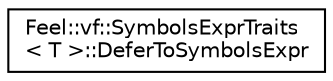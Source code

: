 digraph "Graphical Class Hierarchy"
{
 // LATEX_PDF_SIZE
  edge [fontname="Helvetica",fontsize="10",labelfontname="Helvetica",labelfontsize="10"];
  node [fontname="Helvetica",fontsize="10",shape=record];
  rankdir="LR";
  Node0 [label="Feel::vf::SymbolsExprTraits\l\< T \>::DeferToSymbolsExpr",height=0.2,width=0.4,color="black", fillcolor="white", style="filled",URL="$structFeel_1_1vf_1_1SymbolsExprTraits_3_01T_01_4_1_1DeferToSymbolsExpr.html",tooltip=" "];
}

